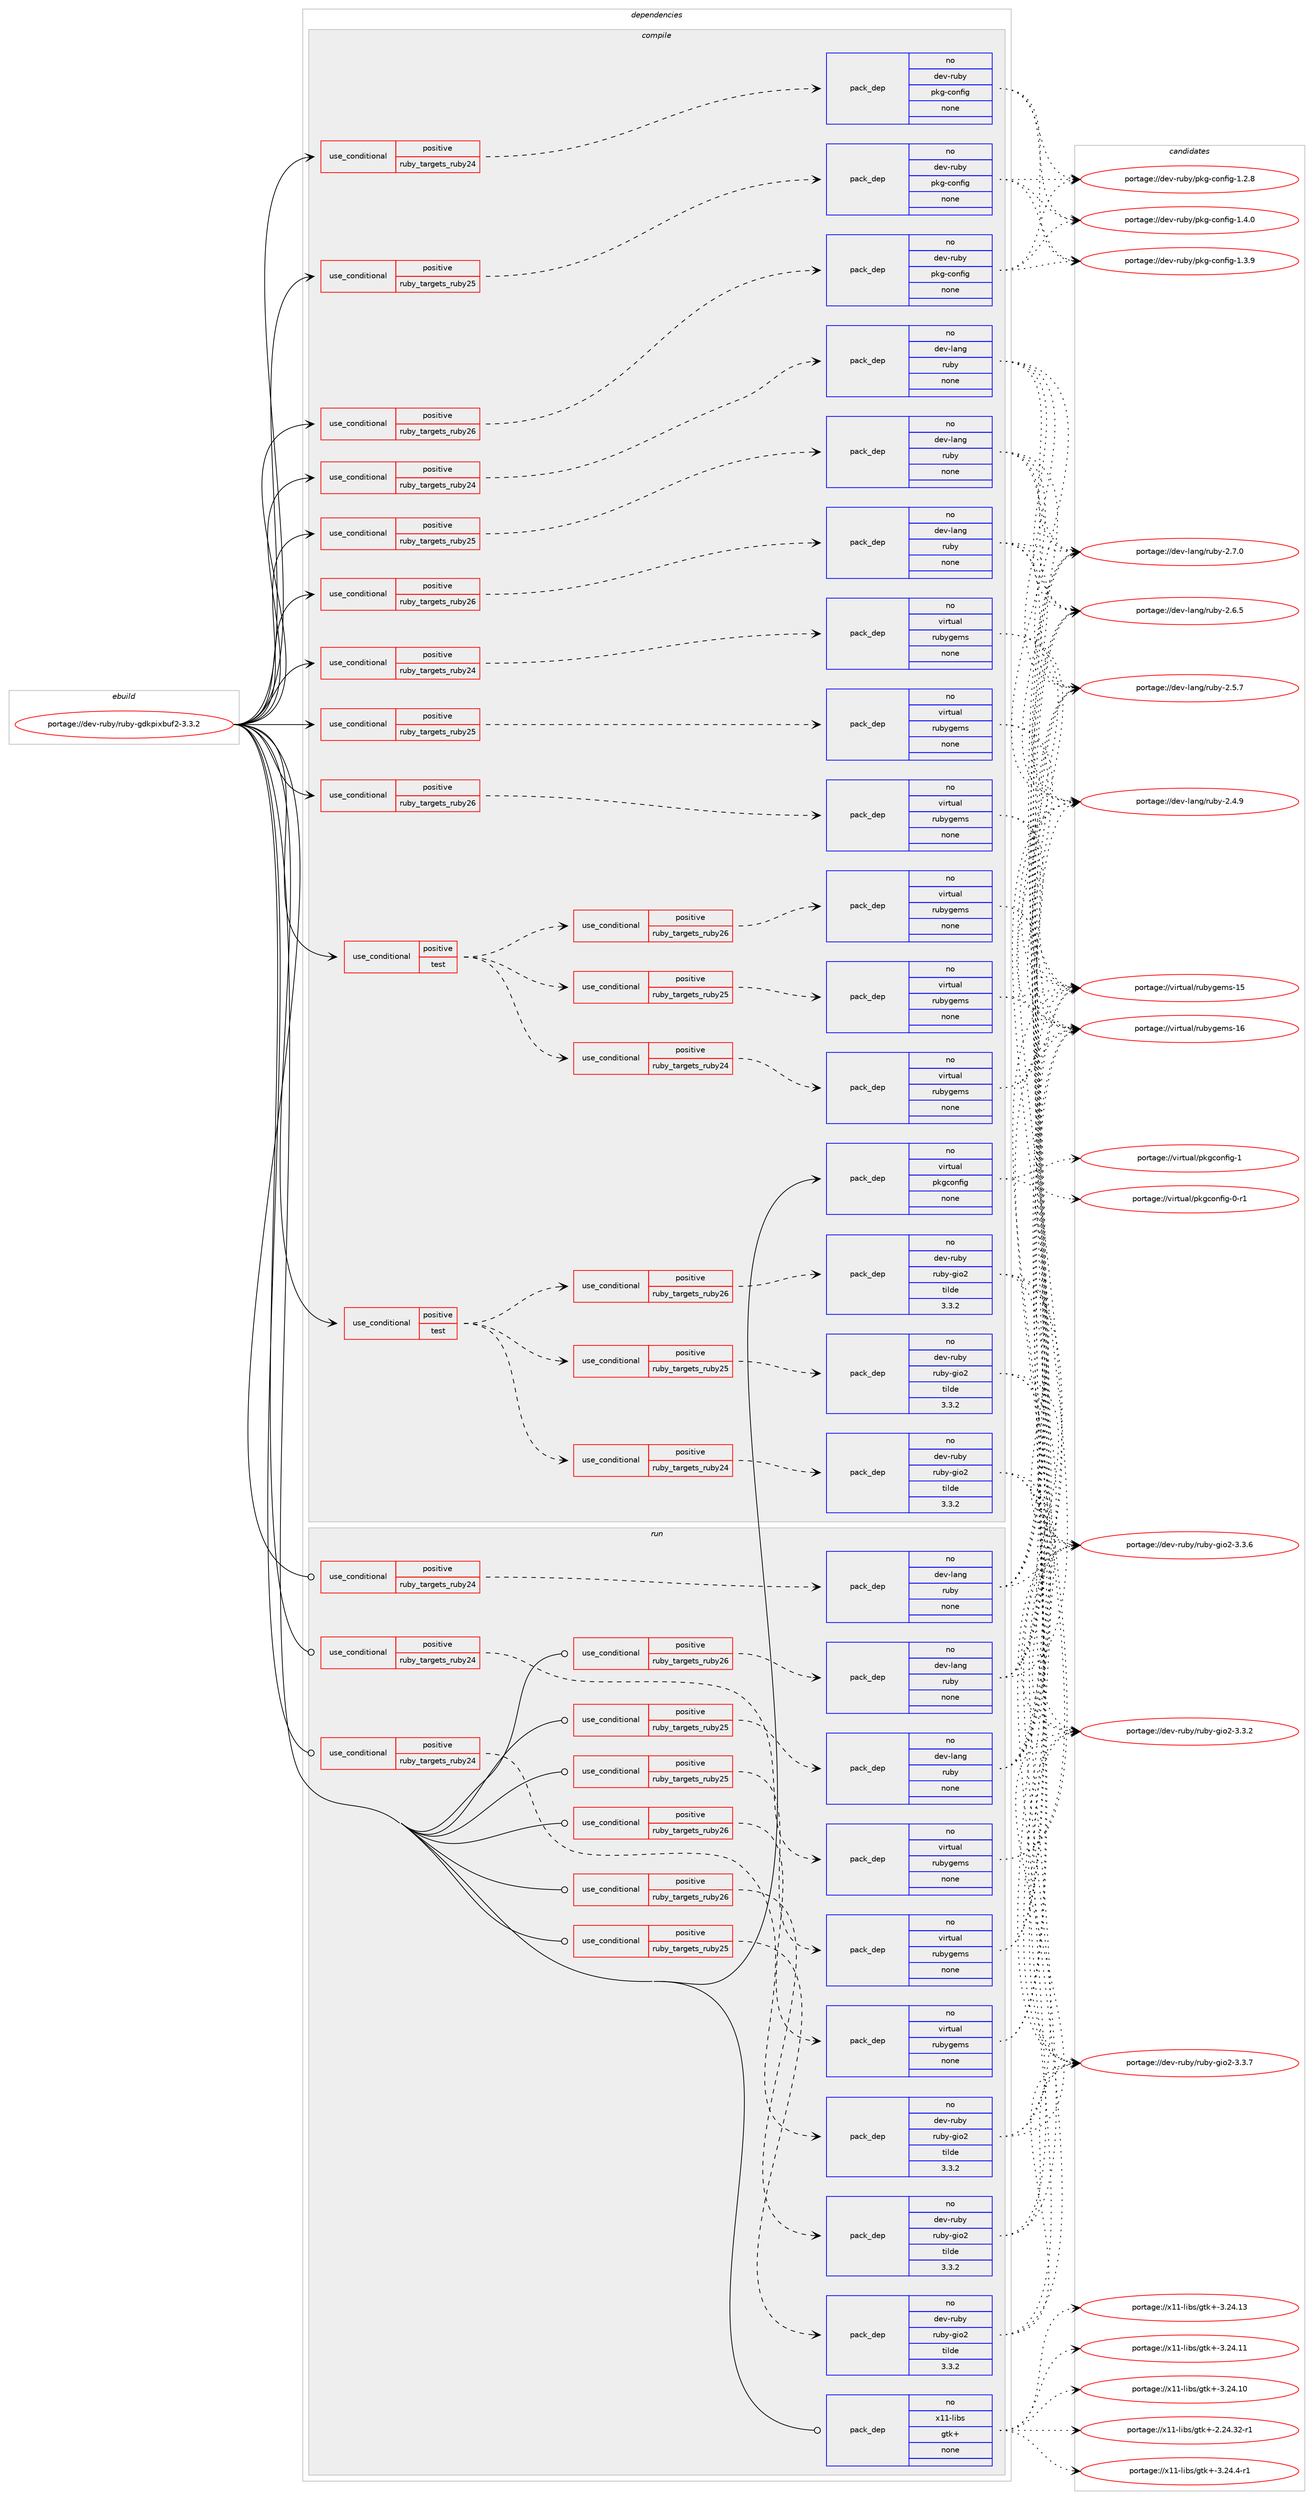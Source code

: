 digraph prolog {

# *************
# Graph options
# *************

newrank=true;
concentrate=true;
compound=true;
graph [rankdir=LR,fontname=Helvetica,fontsize=10,ranksep=1.5];#, ranksep=2.5, nodesep=0.2];
edge  [arrowhead=vee];
node  [fontname=Helvetica,fontsize=10];

# **********
# The ebuild
# **********

subgraph cluster_leftcol {
color=gray;
rank=same;
label=<<i>ebuild</i>>;
id [label="portage://dev-ruby/ruby-gdkpixbuf2-3.3.2", color=red, width=4, href="../dev-ruby/ruby-gdkpixbuf2-3.3.2.svg"];
}

# ****************
# The dependencies
# ****************

subgraph cluster_midcol {
color=gray;
label=<<i>dependencies</i>>;
subgraph cluster_compile {
fillcolor="#eeeeee";
style=filled;
label=<<i>compile</i>>;
subgraph cond72628 {
dependency326968 [label=<<TABLE BORDER="0" CELLBORDER="1" CELLSPACING="0" CELLPADDING="4"><TR><TD ROWSPAN="3" CELLPADDING="10">use_conditional</TD></TR><TR><TD>positive</TD></TR><TR><TD>ruby_targets_ruby24</TD></TR></TABLE>>, shape=none, color=red];
subgraph pack249593 {
dependency326969 [label=<<TABLE BORDER="0" CELLBORDER="1" CELLSPACING="0" CELLPADDING="4" WIDTH="220"><TR><TD ROWSPAN="6" CELLPADDING="30">pack_dep</TD></TR><TR><TD WIDTH="110">no</TD></TR><TR><TD>dev-lang</TD></TR><TR><TD>ruby</TD></TR><TR><TD>none</TD></TR><TR><TD></TD></TR></TABLE>>, shape=none, color=blue];
}
dependency326968:e -> dependency326969:w [weight=20,style="dashed",arrowhead="vee"];
}
id:e -> dependency326968:w [weight=20,style="solid",arrowhead="vee"];
subgraph cond72629 {
dependency326970 [label=<<TABLE BORDER="0" CELLBORDER="1" CELLSPACING="0" CELLPADDING="4"><TR><TD ROWSPAN="3" CELLPADDING="10">use_conditional</TD></TR><TR><TD>positive</TD></TR><TR><TD>ruby_targets_ruby24</TD></TR></TABLE>>, shape=none, color=red];
subgraph pack249594 {
dependency326971 [label=<<TABLE BORDER="0" CELLBORDER="1" CELLSPACING="0" CELLPADDING="4" WIDTH="220"><TR><TD ROWSPAN="6" CELLPADDING="30">pack_dep</TD></TR><TR><TD WIDTH="110">no</TD></TR><TR><TD>dev-ruby</TD></TR><TR><TD>pkg-config</TD></TR><TR><TD>none</TD></TR><TR><TD></TD></TR></TABLE>>, shape=none, color=blue];
}
dependency326970:e -> dependency326971:w [weight=20,style="dashed",arrowhead="vee"];
}
id:e -> dependency326970:w [weight=20,style="solid",arrowhead="vee"];
subgraph cond72630 {
dependency326972 [label=<<TABLE BORDER="0" CELLBORDER="1" CELLSPACING="0" CELLPADDING="4"><TR><TD ROWSPAN="3" CELLPADDING="10">use_conditional</TD></TR><TR><TD>positive</TD></TR><TR><TD>ruby_targets_ruby24</TD></TR></TABLE>>, shape=none, color=red];
subgraph pack249595 {
dependency326973 [label=<<TABLE BORDER="0" CELLBORDER="1" CELLSPACING="0" CELLPADDING="4" WIDTH="220"><TR><TD ROWSPAN="6" CELLPADDING="30">pack_dep</TD></TR><TR><TD WIDTH="110">no</TD></TR><TR><TD>virtual</TD></TR><TR><TD>rubygems</TD></TR><TR><TD>none</TD></TR><TR><TD></TD></TR></TABLE>>, shape=none, color=blue];
}
dependency326972:e -> dependency326973:w [weight=20,style="dashed",arrowhead="vee"];
}
id:e -> dependency326972:w [weight=20,style="solid",arrowhead="vee"];
subgraph cond72631 {
dependency326974 [label=<<TABLE BORDER="0" CELLBORDER="1" CELLSPACING="0" CELLPADDING="4"><TR><TD ROWSPAN="3" CELLPADDING="10">use_conditional</TD></TR><TR><TD>positive</TD></TR><TR><TD>ruby_targets_ruby25</TD></TR></TABLE>>, shape=none, color=red];
subgraph pack249596 {
dependency326975 [label=<<TABLE BORDER="0" CELLBORDER="1" CELLSPACING="0" CELLPADDING="4" WIDTH="220"><TR><TD ROWSPAN="6" CELLPADDING="30">pack_dep</TD></TR><TR><TD WIDTH="110">no</TD></TR><TR><TD>dev-lang</TD></TR><TR><TD>ruby</TD></TR><TR><TD>none</TD></TR><TR><TD></TD></TR></TABLE>>, shape=none, color=blue];
}
dependency326974:e -> dependency326975:w [weight=20,style="dashed",arrowhead="vee"];
}
id:e -> dependency326974:w [weight=20,style="solid",arrowhead="vee"];
subgraph cond72632 {
dependency326976 [label=<<TABLE BORDER="0" CELLBORDER="1" CELLSPACING="0" CELLPADDING="4"><TR><TD ROWSPAN="3" CELLPADDING="10">use_conditional</TD></TR><TR><TD>positive</TD></TR><TR><TD>ruby_targets_ruby25</TD></TR></TABLE>>, shape=none, color=red];
subgraph pack249597 {
dependency326977 [label=<<TABLE BORDER="0" CELLBORDER="1" CELLSPACING="0" CELLPADDING="4" WIDTH="220"><TR><TD ROWSPAN="6" CELLPADDING="30">pack_dep</TD></TR><TR><TD WIDTH="110">no</TD></TR><TR><TD>dev-ruby</TD></TR><TR><TD>pkg-config</TD></TR><TR><TD>none</TD></TR><TR><TD></TD></TR></TABLE>>, shape=none, color=blue];
}
dependency326976:e -> dependency326977:w [weight=20,style="dashed",arrowhead="vee"];
}
id:e -> dependency326976:w [weight=20,style="solid",arrowhead="vee"];
subgraph cond72633 {
dependency326978 [label=<<TABLE BORDER="0" CELLBORDER="1" CELLSPACING="0" CELLPADDING="4"><TR><TD ROWSPAN="3" CELLPADDING="10">use_conditional</TD></TR><TR><TD>positive</TD></TR><TR><TD>ruby_targets_ruby25</TD></TR></TABLE>>, shape=none, color=red];
subgraph pack249598 {
dependency326979 [label=<<TABLE BORDER="0" CELLBORDER="1" CELLSPACING="0" CELLPADDING="4" WIDTH="220"><TR><TD ROWSPAN="6" CELLPADDING="30">pack_dep</TD></TR><TR><TD WIDTH="110">no</TD></TR><TR><TD>virtual</TD></TR><TR><TD>rubygems</TD></TR><TR><TD>none</TD></TR><TR><TD></TD></TR></TABLE>>, shape=none, color=blue];
}
dependency326978:e -> dependency326979:w [weight=20,style="dashed",arrowhead="vee"];
}
id:e -> dependency326978:w [weight=20,style="solid",arrowhead="vee"];
subgraph cond72634 {
dependency326980 [label=<<TABLE BORDER="0" CELLBORDER="1" CELLSPACING="0" CELLPADDING="4"><TR><TD ROWSPAN="3" CELLPADDING="10">use_conditional</TD></TR><TR><TD>positive</TD></TR><TR><TD>ruby_targets_ruby26</TD></TR></TABLE>>, shape=none, color=red];
subgraph pack249599 {
dependency326981 [label=<<TABLE BORDER="0" CELLBORDER="1" CELLSPACING="0" CELLPADDING="4" WIDTH="220"><TR><TD ROWSPAN="6" CELLPADDING="30">pack_dep</TD></TR><TR><TD WIDTH="110">no</TD></TR><TR><TD>dev-lang</TD></TR><TR><TD>ruby</TD></TR><TR><TD>none</TD></TR><TR><TD></TD></TR></TABLE>>, shape=none, color=blue];
}
dependency326980:e -> dependency326981:w [weight=20,style="dashed",arrowhead="vee"];
}
id:e -> dependency326980:w [weight=20,style="solid",arrowhead="vee"];
subgraph cond72635 {
dependency326982 [label=<<TABLE BORDER="0" CELLBORDER="1" CELLSPACING="0" CELLPADDING="4"><TR><TD ROWSPAN="3" CELLPADDING="10">use_conditional</TD></TR><TR><TD>positive</TD></TR><TR><TD>ruby_targets_ruby26</TD></TR></TABLE>>, shape=none, color=red];
subgraph pack249600 {
dependency326983 [label=<<TABLE BORDER="0" CELLBORDER="1" CELLSPACING="0" CELLPADDING="4" WIDTH="220"><TR><TD ROWSPAN="6" CELLPADDING="30">pack_dep</TD></TR><TR><TD WIDTH="110">no</TD></TR><TR><TD>dev-ruby</TD></TR><TR><TD>pkg-config</TD></TR><TR><TD>none</TD></TR><TR><TD></TD></TR></TABLE>>, shape=none, color=blue];
}
dependency326982:e -> dependency326983:w [weight=20,style="dashed",arrowhead="vee"];
}
id:e -> dependency326982:w [weight=20,style="solid",arrowhead="vee"];
subgraph cond72636 {
dependency326984 [label=<<TABLE BORDER="0" CELLBORDER="1" CELLSPACING="0" CELLPADDING="4"><TR><TD ROWSPAN="3" CELLPADDING="10">use_conditional</TD></TR><TR><TD>positive</TD></TR><TR><TD>ruby_targets_ruby26</TD></TR></TABLE>>, shape=none, color=red];
subgraph pack249601 {
dependency326985 [label=<<TABLE BORDER="0" CELLBORDER="1" CELLSPACING="0" CELLPADDING="4" WIDTH="220"><TR><TD ROWSPAN="6" CELLPADDING="30">pack_dep</TD></TR><TR><TD WIDTH="110">no</TD></TR><TR><TD>virtual</TD></TR><TR><TD>rubygems</TD></TR><TR><TD>none</TD></TR><TR><TD></TD></TR></TABLE>>, shape=none, color=blue];
}
dependency326984:e -> dependency326985:w [weight=20,style="dashed",arrowhead="vee"];
}
id:e -> dependency326984:w [weight=20,style="solid",arrowhead="vee"];
subgraph cond72637 {
dependency326986 [label=<<TABLE BORDER="0" CELLBORDER="1" CELLSPACING="0" CELLPADDING="4"><TR><TD ROWSPAN="3" CELLPADDING="10">use_conditional</TD></TR><TR><TD>positive</TD></TR><TR><TD>test</TD></TR></TABLE>>, shape=none, color=red];
subgraph cond72638 {
dependency326987 [label=<<TABLE BORDER="0" CELLBORDER="1" CELLSPACING="0" CELLPADDING="4"><TR><TD ROWSPAN="3" CELLPADDING="10">use_conditional</TD></TR><TR><TD>positive</TD></TR><TR><TD>ruby_targets_ruby24</TD></TR></TABLE>>, shape=none, color=red];
subgraph pack249602 {
dependency326988 [label=<<TABLE BORDER="0" CELLBORDER="1" CELLSPACING="0" CELLPADDING="4" WIDTH="220"><TR><TD ROWSPAN="6" CELLPADDING="30">pack_dep</TD></TR><TR><TD WIDTH="110">no</TD></TR><TR><TD>dev-ruby</TD></TR><TR><TD>ruby-gio2</TD></TR><TR><TD>tilde</TD></TR><TR><TD>3.3.2</TD></TR></TABLE>>, shape=none, color=blue];
}
dependency326987:e -> dependency326988:w [weight=20,style="dashed",arrowhead="vee"];
}
dependency326986:e -> dependency326987:w [weight=20,style="dashed",arrowhead="vee"];
subgraph cond72639 {
dependency326989 [label=<<TABLE BORDER="0" CELLBORDER="1" CELLSPACING="0" CELLPADDING="4"><TR><TD ROWSPAN="3" CELLPADDING="10">use_conditional</TD></TR><TR><TD>positive</TD></TR><TR><TD>ruby_targets_ruby25</TD></TR></TABLE>>, shape=none, color=red];
subgraph pack249603 {
dependency326990 [label=<<TABLE BORDER="0" CELLBORDER="1" CELLSPACING="0" CELLPADDING="4" WIDTH="220"><TR><TD ROWSPAN="6" CELLPADDING="30">pack_dep</TD></TR><TR><TD WIDTH="110">no</TD></TR><TR><TD>dev-ruby</TD></TR><TR><TD>ruby-gio2</TD></TR><TR><TD>tilde</TD></TR><TR><TD>3.3.2</TD></TR></TABLE>>, shape=none, color=blue];
}
dependency326989:e -> dependency326990:w [weight=20,style="dashed",arrowhead="vee"];
}
dependency326986:e -> dependency326989:w [weight=20,style="dashed",arrowhead="vee"];
subgraph cond72640 {
dependency326991 [label=<<TABLE BORDER="0" CELLBORDER="1" CELLSPACING="0" CELLPADDING="4"><TR><TD ROWSPAN="3" CELLPADDING="10">use_conditional</TD></TR><TR><TD>positive</TD></TR><TR><TD>ruby_targets_ruby26</TD></TR></TABLE>>, shape=none, color=red];
subgraph pack249604 {
dependency326992 [label=<<TABLE BORDER="0" CELLBORDER="1" CELLSPACING="0" CELLPADDING="4" WIDTH="220"><TR><TD ROWSPAN="6" CELLPADDING="30">pack_dep</TD></TR><TR><TD WIDTH="110">no</TD></TR><TR><TD>dev-ruby</TD></TR><TR><TD>ruby-gio2</TD></TR><TR><TD>tilde</TD></TR><TR><TD>3.3.2</TD></TR></TABLE>>, shape=none, color=blue];
}
dependency326991:e -> dependency326992:w [weight=20,style="dashed",arrowhead="vee"];
}
dependency326986:e -> dependency326991:w [weight=20,style="dashed",arrowhead="vee"];
}
id:e -> dependency326986:w [weight=20,style="solid",arrowhead="vee"];
subgraph cond72641 {
dependency326993 [label=<<TABLE BORDER="0" CELLBORDER="1" CELLSPACING="0" CELLPADDING="4"><TR><TD ROWSPAN="3" CELLPADDING="10">use_conditional</TD></TR><TR><TD>positive</TD></TR><TR><TD>test</TD></TR></TABLE>>, shape=none, color=red];
subgraph cond72642 {
dependency326994 [label=<<TABLE BORDER="0" CELLBORDER="1" CELLSPACING="0" CELLPADDING="4"><TR><TD ROWSPAN="3" CELLPADDING="10">use_conditional</TD></TR><TR><TD>positive</TD></TR><TR><TD>ruby_targets_ruby24</TD></TR></TABLE>>, shape=none, color=red];
subgraph pack249605 {
dependency326995 [label=<<TABLE BORDER="0" CELLBORDER="1" CELLSPACING="0" CELLPADDING="4" WIDTH="220"><TR><TD ROWSPAN="6" CELLPADDING="30">pack_dep</TD></TR><TR><TD WIDTH="110">no</TD></TR><TR><TD>virtual</TD></TR><TR><TD>rubygems</TD></TR><TR><TD>none</TD></TR><TR><TD></TD></TR></TABLE>>, shape=none, color=blue];
}
dependency326994:e -> dependency326995:w [weight=20,style="dashed",arrowhead="vee"];
}
dependency326993:e -> dependency326994:w [weight=20,style="dashed",arrowhead="vee"];
subgraph cond72643 {
dependency326996 [label=<<TABLE BORDER="0" CELLBORDER="1" CELLSPACING="0" CELLPADDING="4"><TR><TD ROWSPAN="3" CELLPADDING="10">use_conditional</TD></TR><TR><TD>positive</TD></TR><TR><TD>ruby_targets_ruby25</TD></TR></TABLE>>, shape=none, color=red];
subgraph pack249606 {
dependency326997 [label=<<TABLE BORDER="0" CELLBORDER="1" CELLSPACING="0" CELLPADDING="4" WIDTH="220"><TR><TD ROWSPAN="6" CELLPADDING="30">pack_dep</TD></TR><TR><TD WIDTH="110">no</TD></TR><TR><TD>virtual</TD></TR><TR><TD>rubygems</TD></TR><TR><TD>none</TD></TR><TR><TD></TD></TR></TABLE>>, shape=none, color=blue];
}
dependency326996:e -> dependency326997:w [weight=20,style="dashed",arrowhead="vee"];
}
dependency326993:e -> dependency326996:w [weight=20,style="dashed",arrowhead="vee"];
subgraph cond72644 {
dependency326998 [label=<<TABLE BORDER="0" CELLBORDER="1" CELLSPACING="0" CELLPADDING="4"><TR><TD ROWSPAN="3" CELLPADDING="10">use_conditional</TD></TR><TR><TD>positive</TD></TR><TR><TD>ruby_targets_ruby26</TD></TR></TABLE>>, shape=none, color=red];
subgraph pack249607 {
dependency326999 [label=<<TABLE BORDER="0" CELLBORDER="1" CELLSPACING="0" CELLPADDING="4" WIDTH="220"><TR><TD ROWSPAN="6" CELLPADDING="30">pack_dep</TD></TR><TR><TD WIDTH="110">no</TD></TR><TR><TD>virtual</TD></TR><TR><TD>rubygems</TD></TR><TR><TD>none</TD></TR><TR><TD></TD></TR></TABLE>>, shape=none, color=blue];
}
dependency326998:e -> dependency326999:w [weight=20,style="dashed",arrowhead="vee"];
}
dependency326993:e -> dependency326998:w [weight=20,style="dashed",arrowhead="vee"];
}
id:e -> dependency326993:w [weight=20,style="solid",arrowhead="vee"];
subgraph pack249608 {
dependency327000 [label=<<TABLE BORDER="0" CELLBORDER="1" CELLSPACING="0" CELLPADDING="4" WIDTH="220"><TR><TD ROWSPAN="6" CELLPADDING="30">pack_dep</TD></TR><TR><TD WIDTH="110">no</TD></TR><TR><TD>virtual</TD></TR><TR><TD>pkgconfig</TD></TR><TR><TD>none</TD></TR><TR><TD></TD></TR></TABLE>>, shape=none, color=blue];
}
id:e -> dependency327000:w [weight=20,style="solid",arrowhead="vee"];
}
subgraph cluster_compileandrun {
fillcolor="#eeeeee";
style=filled;
label=<<i>compile and run</i>>;
}
subgraph cluster_run {
fillcolor="#eeeeee";
style=filled;
label=<<i>run</i>>;
subgraph cond72645 {
dependency327001 [label=<<TABLE BORDER="0" CELLBORDER="1" CELLSPACING="0" CELLPADDING="4"><TR><TD ROWSPAN="3" CELLPADDING="10">use_conditional</TD></TR><TR><TD>positive</TD></TR><TR><TD>ruby_targets_ruby24</TD></TR></TABLE>>, shape=none, color=red];
subgraph pack249609 {
dependency327002 [label=<<TABLE BORDER="0" CELLBORDER="1" CELLSPACING="0" CELLPADDING="4" WIDTH="220"><TR><TD ROWSPAN="6" CELLPADDING="30">pack_dep</TD></TR><TR><TD WIDTH="110">no</TD></TR><TR><TD>dev-lang</TD></TR><TR><TD>ruby</TD></TR><TR><TD>none</TD></TR><TR><TD></TD></TR></TABLE>>, shape=none, color=blue];
}
dependency327001:e -> dependency327002:w [weight=20,style="dashed",arrowhead="vee"];
}
id:e -> dependency327001:w [weight=20,style="solid",arrowhead="odot"];
subgraph cond72646 {
dependency327003 [label=<<TABLE BORDER="0" CELLBORDER="1" CELLSPACING="0" CELLPADDING="4"><TR><TD ROWSPAN="3" CELLPADDING="10">use_conditional</TD></TR><TR><TD>positive</TD></TR><TR><TD>ruby_targets_ruby24</TD></TR></TABLE>>, shape=none, color=red];
subgraph pack249610 {
dependency327004 [label=<<TABLE BORDER="0" CELLBORDER="1" CELLSPACING="0" CELLPADDING="4" WIDTH="220"><TR><TD ROWSPAN="6" CELLPADDING="30">pack_dep</TD></TR><TR><TD WIDTH="110">no</TD></TR><TR><TD>dev-ruby</TD></TR><TR><TD>ruby-gio2</TD></TR><TR><TD>tilde</TD></TR><TR><TD>3.3.2</TD></TR></TABLE>>, shape=none, color=blue];
}
dependency327003:e -> dependency327004:w [weight=20,style="dashed",arrowhead="vee"];
}
id:e -> dependency327003:w [weight=20,style="solid",arrowhead="odot"];
subgraph cond72647 {
dependency327005 [label=<<TABLE BORDER="0" CELLBORDER="1" CELLSPACING="0" CELLPADDING="4"><TR><TD ROWSPAN="3" CELLPADDING="10">use_conditional</TD></TR><TR><TD>positive</TD></TR><TR><TD>ruby_targets_ruby24</TD></TR></TABLE>>, shape=none, color=red];
subgraph pack249611 {
dependency327006 [label=<<TABLE BORDER="0" CELLBORDER="1" CELLSPACING="0" CELLPADDING="4" WIDTH="220"><TR><TD ROWSPAN="6" CELLPADDING="30">pack_dep</TD></TR><TR><TD WIDTH="110">no</TD></TR><TR><TD>virtual</TD></TR><TR><TD>rubygems</TD></TR><TR><TD>none</TD></TR><TR><TD></TD></TR></TABLE>>, shape=none, color=blue];
}
dependency327005:e -> dependency327006:w [weight=20,style="dashed",arrowhead="vee"];
}
id:e -> dependency327005:w [weight=20,style="solid",arrowhead="odot"];
subgraph cond72648 {
dependency327007 [label=<<TABLE BORDER="0" CELLBORDER="1" CELLSPACING="0" CELLPADDING="4"><TR><TD ROWSPAN="3" CELLPADDING="10">use_conditional</TD></TR><TR><TD>positive</TD></TR><TR><TD>ruby_targets_ruby25</TD></TR></TABLE>>, shape=none, color=red];
subgraph pack249612 {
dependency327008 [label=<<TABLE BORDER="0" CELLBORDER="1" CELLSPACING="0" CELLPADDING="4" WIDTH="220"><TR><TD ROWSPAN="6" CELLPADDING="30">pack_dep</TD></TR><TR><TD WIDTH="110">no</TD></TR><TR><TD>dev-lang</TD></TR><TR><TD>ruby</TD></TR><TR><TD>none</TD></TR><TR><TD></TD></TR></TABLE>>, shape=none, color=blue];
}
dependency327007:e -> dependency327008:w [weight=20,style="dashed",arrowhead="vee"];
}
id:e -> dependency327007:w [weight=20,style="solid",arrowhead="odot"];
subgraph cond72649 {
dependency327009 [label=<<TABLE BORDER="0" CELLBORDER="1" CELLSPACING="0" CELLPADDING="4"><TR><TD ROWSPAN="3" CELLPADDING="10">use_conditional</TD></TR><TR><TD>positive</TD></TR><TR><TD>ruby_targets_ruby25</TD></TR></TABLE>>, shape=none, color=red];
subgraph pack249613 {
dependency327010 [label=<<TABLE BORDER="0" CELLBORDER="1" CELLSPACING="0" CELLPADDING="4" WIDTH="220"><TR><TD ROWSPAN="6" CELLPADDING="30">pack_dep</TD></TR><TR><TD WIDTH="110">no</TD></TR><TR><TD>dev-ruby</TD></TR><TR><TD>ruby-gio2</TD></TR><TR><TD>tilde</TD></TR><TR><TD>3.3.2</TD></TR></TABLE>>, shape=none, color=blue];
}
dependency327009:e -> dependency327010:w [weight=20,style="dashed",arrowhead="vee"];
}
id:e -> dependency327009:w [weight=20,style="solid",arrowhead="odot"];
subgraph cond72650 {
dependency327011 [label=<<TABLE BORDER="0" CELLBORDER="1" CELLSPACING="0" CELLPADDING="4"><TR><TD ROWSPAN="3" CELLPADDING="10">use_conditional</TD></TR><TR><TD>positive</TD></TR><TR><TD>ruby_targets_ruby25</TD></TR></TABLE>>, shape=none, color=red];
subgraph pack249614 {
dependency327012 [label=<<TABLE BORDER="0" CELLBORDER="1" CELLSPACING="0" CELLPADDING="4" WIDTH="220"><TR><TD ROWSPAN="6" CELLPADDING="30">pack_dep</TD></TR><TR><TD WIDTH="110">no</TD></TR><TR><TD>virtual</TD></TR><TR><TD>rubygems</TD></TR><TR><TD>none</TD></TR><TR><TD></TD></TR></TABLE>>, shape=none, color=blue];
}
dependency327011:e -> dependency327012:w [weight=20,style="dashed",arrowhead="vee"];
}
id:e -> dependency327011:w [weight=20,style="solid",arrowhead="odot"];
subgraph cond72651 {
dependency327013 [label=<<TABLE BORDER="0" CELLBORDER="1" CELLSPACING="0" CELLPADDING="4"><TR><TD ROWSPAN="3" CELLPADDING="10">use_conditional</TD></TR><TR><TD>positive</TD></TR><TR><TD>ruby_targets_ruby26</TD></TR></TABLE>>, shape=none, color=red];
subgraph pack249615 {
dependency327014 [label=<<TABLE BORDER="0" CELLBORDER="1" CELLSPACING="0" CELLPADDING="4" WIDTH="220"><TR><TD ROWSPAN="6" CELLPADDING="30">pack_dep</TD></TR><TR><TD WIDTH="110">no</TD></TR><TR><TD>dev-lang</TD></TR><TR><TD>ruby</TD></TR><TR><TD>none</TD></TR><TR><TD></TD></TR></TABLE>>, shape=none, color=blue];
}
dependency327013:e -> dependency327014:w [weight=20,style="dashed",arrowhead="vee"];
}
id:e -> dependency327013:w [weight=20,style="solid",arrowhead="odot"];
subgraph cond72652 {
dependency327015 [label=<<TABLE BORDER="0" CELLBORDER="1" CELLSPACING="0" CELLPADDING="4"><TR><TD ROWSPAN="3" CELLPADDING="10">use_conditional</TD></TR><TR><TD>positive</TD></TR><TR><TD>ruby_targets_ruby26</TD></TR></TABLE>>, shape=none, color=red];
subgraph pack249616 {
dependency327016 [label=<<TABLE BORDER="0" CELLBORDER="1" CELLSPACING="0" CELLPADDING="4" WIDTH="220"><TR><TD ROWSPAN="6" CELLPADDING="30">pack_dep</TD></TR><TR><TD WIDTH="110">no</TD></TR><TR><TD>dev-ruby</TD></TR><TR><TD>ruby-gio2</TD></TR><TR><TD>tilde</TD></TR><TR><TD>3.3.2</TD></TR></TABLE>>, shape=none, color=blue];
}
dependency327015:e -> dependency327016:w [weight=20,style="dashed",arrowhead="vee"];
}
id:e -> dependency327015:w [weight=20,style="solid",arrowhead="odot"];
subgraph cond72653 {
dependency327017 [label=<<TABLE BORDER="0" CELLBORDER="1" CELLSPACING="0" CELLPADDING="4"><TR><TD ROWSPAN="3" CELLPADDING="10">use_conditional</TD></TR><TR><TD>positive</TD></TR><TR><TD>ruby_targets_ruby26</TD></TR></TABLE>>, shape=none, color=red];
subgraph pack249617 {
dependency327018 [label=<<TABLE BORDER="0" CELLBORDER="1" CELLSPACING="0" CELLPADDING="4" WIDTH="220"><TR><TD ROWSPAN="6" CELLPADDING="30">pack_dep</TD></TR><TR><TD WIDTH="110">no</TD></TR><TR><TD>virtual</TD></TR><TR><TD>rubygems</TD></TR><TR><TD>none</TD></TR><TR><TD></TD></TR></TABLE>>, shape=none, color=blue];
}
dependency327017:e -> dependency327018:w [weight=20,style="dashed",arrowhead="vee"];
}
id:e -> dependency327017:w [weight=20,style="solid",arrowhead="odot"];
subgraph pack249618 {
dependency327019 [label=<<TABLE BORDER="0" CELLBORDER="1" CELLSPACING="0" CELLPADDING="4" WIDTH="220"><TR><TD ROWSPAN="6" CELLPADDING="30">pack_dep</TD></TR><TR><TD WIDTH="110">no</TD></TR><TR><TD>x11-libs</TD></TR><TR><TD>gtk+</TD></TR><TR><TD>none</TD></TR><TR><TD></TD></TR></TABLE>>, shape=none, color=blue];
}
id:e -> dependency327019:w [weight=20,style="solid",arrowhead="odot"];
}
}

# **************
# The candidates
# **************

subgraph cluster_choices {
rank=same;
color=gray;
label=<<i>candidates</i>>;

subgraph choice249593 {
color=black;
nodesep=1;
choice10010111845108971101034711411798121455046554648 [label="portage://dev-lang/ruby-2.7.0", color=red, width=4,href="../dev-lang/ruby-2.7.0.svg"];
choice10010111845108971101034711411798121455046544653 [label="portage://dev-lang/ruby-2.6.5", color=red, width=4,href="../dev-lang/ruby-2.6.5.svg"];
choice10010111845108971101034711411798121455046534655 [label="portage://dev-lang/ruby-2.5.7", color=red, width=4,href="../dev-lang/ruby-2.5.7.svg"];
choice10010111845108971101034711411798121455046524657 [label="portage://dev-lang/ruby-2.4.9", color=red, width=4,href="../dev-lang/ruby-2.4.9.svg"];
dependency326969:e -> choice10010111845108971101034711411798121455046554648:w [style=dotted,weight="100"];
dependency326969:e -> choice10010111845108971101034711411798121455046544653:w [style=dotted,weight="100"];
dependency326969:e -> choice10010111845108971101034711411798121455046534655:w [style=dotted,weight="100"];
dependency326969:e -> choice10010111845108971101034711411798121455046524657:w [style=dotted,weight="100"];
}
subgraph choice249594 {
color=black;
nodesep=1;
choice1001011184511411798121471121071034599111110102105103454946524648 [label="portage://dev-ruby/pkg-config-1.4.0", color=red, width=4,href="../dev-ruby/pkg-config-1.4.0.svg"];
choice1001011184511411798121471121071034599111110102105103454946514657 [label="portage://dev-ruby/pkg-config-1.3.9", color=red, width=4,href="../dev-ruby/pkg-config-1.3.9.svg"];
choice1001011184511411798121471121071034599111110102105103454946504656 [label="portage://dev-ruby/pkg-config-1.2.8", color=red, width=4,href="../dev-ruby/pkg-config-1.2.8.svg"];
dependency326971:e -> choice1001011184511411798121471121071034599111110102105103454946524648:w [style=dotted,weight="100"];
dependency326971:e -> choice1001011184511411798121471121071034599111110102105103454946514657:w [style=dotted,weight="100"];
dependency326971:e -> choice1001011184511411798121471121071034599111110102105103454946504656:w [style=dotted,weight="100"];
}
subgraph choice249595 {
color=black;
nodesep=1;
choice118105114116117971084711411798121103101109115454954 [label="portage://virtual/rubygems-16", color=red, width=4,href="../virtual/rubygems-16.svg"];
choice118105114116117971084711411798121103101109115454953 [label="portage://virtual/rubygems-15", color=red, width=4,href="../virtual/rubygems-15.svg"];
dependency326973:e -> choice118105114116117971084711411798121103101109115454954:w [style=dotted,weight="100"];
dependency326973:e -> choice118105114116117971084711411798121103101109115454953:w [style=dotted,weight="100"];
}
subgraph choice249596 {
color=black;
nodesep=1;
choice10010111845108971101034711411798121455046554648 [label="portage://dev-lang/ruby-2.7.0", color=red, width=4,href="../dev-lang/ruby-2.7.0.svg"];
choice10010111845108971101034711411798121455046544653 [label="portage://dev-lang/ruby-2.6.5", color=red, width=4,href="../dev-lang/ruby-2.6.5.svg"];
choice10010111845108971101034711411798121455046534655 [label="portage://dev-lang/ruby-2.5.7", color=red, width=4,href="../dev-lang/ruby-2.5.7.svg"];
choice10010111845108971101034711411798121455046524657 [label="portage://dev-lang/ruby-2.4.9", color=red, width=4,href="../dev-lang/ruby-2.4.9.svg"];
dependency326975:e -> choice10010111845108971101034711411798121455046554648:w [style=dotted,weight="100"];
dependency326975:e -> choice10010111845108971101034711411798121455046544653:w [style=dotted,weight="100"];
dependency326975:e -> choice10010111845108971101034711411798121455046534655:w [style=dotted,weight="100"];
dependency326975:e -> choice10010111845108971101034711411798121455046524657:w [style=dotted,weight="100"];
}
subgraph choice249597 {
color=black;
nodesep=1;
choice1001011184511411798121471121071034599111110102105103454946524648 [label="portage://dev-ruby/pkg-config-1.4.0", color=red, width=4,href="../dev-ruby/pkg-config-1.4.0.svg"];
choice1001011184511411798121471121071034599111110102105103454946514657 [label="portage://dev-ruby/pkg-config-1.3.9", color=red, width=4,href="../dev-ruby/pkg-config-1.3.9.svg"];
choice1001011184511411798121471121071034599111110102105103454946504656 [label="portage://dev-ruby/pkg-config-1.2.8", color=red, width=4,href="../dev-ruby/pkg-config-1.2.8.svg"];
dependency326977:e -> choice1001011184511411798121471121071034599111110102105103454946524648:w [style=dotted,weight="100"];
dependency326977:e -> choice1001011184511411798121471121071034599111110102105103454946514657:w [style=dotted,weight="100"];
dependency326977:e -> choice1001011184511411798121471121071034599111110102105103454946504656:w [style=dotted,weight="100"];
}
subgraph choice249598 {
color=black;
nodesep=1;
choice118105114116117971084711411798121103101109115454954 [label="portage://virtual/rubygems-16", color=red, width=4,href="../virtual/rubygems-16.svg"];
choice118105114116117971084711411798121103101109115454953 [label="portage://virtual/rubygems-15", color=red, width=4,href="../virtual/rubygems-15.svg"];
dependency326979:e -> choice118105114116117971084711411798121103101109115454954:w [style=dotted,weight="100"];
dependency326979:e -> choice118105114116117971084711411798121103101109115454953:w [style=dotted,weight="100"];
}
subgraph choice249599 {
color=black;
nodesep=1;
choice10010111845108971101034711411798121455046554648 [label="portage://dev-lang/ruby-2.7.0", color=red, width=4,href="../dev-lang/ruby-2.7.0.svg"];
choice10010111845108971101034711411798121455046544653 [label="portage://dev-lang/ruby-2.6.5", color=red, width=4,href="../dev-lang/ruby-2.6.5.svg"];
choice10010111845108971101034711411798121455046534655 [label="portage://dev-lang/ruby-2.5.7", color=red, width=4,href="../dev-lang/ruby-2.5.7.svg"];
choice10010111845108971101034711411798121455046524657 [label="portage://dev-lang/ruby-2.4.9", color=red, width=4,href="../dev-lang/ruby-2.4.9.svg"];
dependency326981:e -> choice10010111845108971101034711411798121455046554648:w [style=dotted,weight="100"];
dependency326981:e -> choice10010111845108971101034711411798121455046544653:w [style=dotted,weight="100"];
dependency326981:e -> choice10010111845108971101034711411798121455046534655:w [style=dotted,weight="100"];
dependency326981:e -> choice10010111845108971101034711411798121455046524657:w [style=dotted,weight="100"];
}
subgraph choice249600 {
color=black;
nodesep=1;
choice1001011184511411798121471121071034599111110102105103454946524648 [label="portage://dev-ruby/pkg-config-1.4.0", color=red, width=4,href="../dev-ruby/pkg-config-1.4.0.svg"];
choice1001011184511411798121471121071034599111110102105103454946514657 [label="portage://dev-ruby/pkg-config-1.3.9", color=red, width=4,href="../dev-ruby/pkg-config-1.3.9.svg"];
choice1001011184511411798121471121071034599111110102105103454946504656 [label="portage://dev-ruby/pkg-config-1.2.8", color=red, width=4,href="../dev-ruby/pkg-config-1.2.8.svg"];
dependency326983:e -> choice1001011184511411798121471121071034599111110102105103454946524648:w [style=dotted,weight="100"];
dependency326983:e -> choice1001011184511411798121471121071034599111110102105103454946514657:w [style=dotted,weight="100"];
dependency326983:e -> choice1001011184511411798121471121071034599111110102105103454946504656:w [style=dotted,weight="100"];
}
subgraph choice249601 {
color=black;
nodesep=1;
choice118105114116117971084711411798121103101109115454954 [label="portage://virtual/rubygems-16", color=red, width=4,href="../virtual/rubygems-16.svg"];
choice118105114116117971084711411798121103101109115454953 [label="portage://virtual/rubygems-15", color=red, width=4,href="../virtual/rubygems-15.svg"];
dependency326985:e -> choice118105114116117971084711411798121103101109115454954:w [style=dotted,weight="100"];
dependency326985:e -> choice118105114116117971084711411798121103101109115454953:w [style=dotted,weight="100"];
}
subgraph choice249602 {
color=black;
nodesep=1;
choice100101118451141179812147114117981214510310511150455146514655 [label="portage://dev-ruby/ruby-gio2-3.3.7", color=red, width=4,href="../dev-ruby/ruby-gio2-3.3.7.svg"];
choice100101118451141179812147114117981214510310511150455146514654 [label="portage://dev-ruby/ruby-gio2-3.3.6", color=red, width=4,href="../dev-ruby/ruby-gio2-3.3.6.svg"];
choice100101118451141179812147114117981214510310511150455146514650 [label="portage://dev-ruby/ruby-gio2-3.3.2", color=red, width=4,href="../dev-ruby/ruby-gio2-3.3.2.svg"];
dependency326988:e -> choice100101118451141179812147114117981214510310511150455146514655:w [style=dotted,weight="100"];
dependency326988:e -> choice100101118451141179812147114117981214510310511150455146514654:w [style=dotted,weight="100"];
dependency326988:e -> choice100101118451141179812147114117981214510310511150455146514650:w [style=dotted,weight="100"];
}
subgraph choice249603 {
color=black;
nodesep=1;
choice100101118451141179812147114117981214510310511150455146514655 [label="portage://dev-ruby/ruby-gio2-3.3.7", color=red, width=4,href="../dev-ruby/ruby-gio2-3.3.7.svg"];
choice100101118451141179812147114117981214510310511150455146514654 [label="portage://dev-ruby/ruby-gio2-3.3.6", color=red, width=4,href="../dev-ruby/ruby-gio2-3.3.6.svg"];
choice100101118451141179812147114117981214510310511150455146514650 [label="portage://dev-ruby/ruby-gio2-3.3.2", color=red, width=4,href="../dev-ruby/ruby-gio2-3.3.2.svg"];
dependency326990:e -> choice100101118451141179812147114117981214510310511150455146514655:w [style=dotted,weight="100"];
dependency326990:e -> choice100101118451141179812147114117981214510310511150455146514654:w [style=dotted,weight="100"];
dependency326990:e -> choice100101118451141179812147114117981214510310511150455146514650:w [style=dotted,weight="100"];
}
subgraph choice249604 {
color=black;
nodesep=1;
choice100101118451141179812147114117981214510310511150455146514655 [label="portage://dev-ruby/ruby-gio2-3.3.7", color=red, width=4,href="../dev-ruby/ruby-gio2-3.3.7.svg"];
choice100101118451141179812147114117981214510310511150455146514654 [label="portage://dev-ruby/ruby-gio2-3.3.6", color=red, width=4,href="../dev-ruby/ruby-gio2-3.3.6.svg"];
choice100101118451141179812147114117981214510310511150455146514650 [label="portage://dev-ruby/ruby-gio2-3.3.2", color=red, width=4,href="../dev-ruby/ruby-gio2-3.3.2.svg"];
dependency326992:e -> choice100101118451141179812147114117981214510310511150455146514655:w [style=dotted,weight="100"];
dependency326992:e -> choice100101118451141179812147114117981214510310511150455146514654:w [style=dotted,weight="100"];
dependency326992:e -> choice100101118451141179812147114117981214510310511150455146514650:w [style=dotted,weight="100"];
}
subgraph choice249605 {
color=black;
nodesep=1;
choice118105114116117971084711411798121103101109115454954 [label="portage://virtual/rubygems-16", color=red, width=4,href="../virtual/rubygems-16.svg"];
choice118105114116117971084711411798121103101109115454953 [label="portage://virtual/rubygems-15", color=red, width=4,href="../virtual/rubygems-15.svg"];
dependency326995:e -> choice118105114116117971084711411798121103101109115454954:w [style=dotted,weight="100"];
dependency326995:e -> choice118105114116117971084711411798121103101109115454953:w [style=dotted,weight="100"];
}
subgraph choice249606 {
color=black;
nodesep=1;
choice118105114116117971084711411798121103101109115454954 [label="portage://virtual/rubygems-16", color=red, width=4,href="../virtual/rubygems-16.svg"];
choice118105114116117971084711411798121103101109115454953 [label="portage://virtual/rubygems-15", color=red, width=4,href="../virtual/rubygems-15.svg"];
dependency326997:e -> choice118105114116117971084711411798121103101109115454954:w [style=dotted,weight="100"];
dependency326997:e -> choice118105114116117971084711411798121103101109115454953:w [style=dotted,weight="100"];
}
subgraph choice249607 {
color=black;
nodesep=1;
choice118105114116117971084711411798121103101109115454954 [label="portage://virtual/rubygems-16", color=red, width=4,href="../virtual/rubygems-16.svg"];
choice118105114116117971084711411798121103101109115454953 [label="portage://virtual/rubygems-15", color=red, width=4,href="../virtual/rubygems-15.svg"];
dependency326999:e -> choice118105114116117971084711411798121103101109115454954:w [style=dotted,weight="100"];
dependency326999:e -> choice118105114116117971084711411798121103101109115454953:w [style=dotted,weight="100"];
}
subgraph choice249608 {
color=black;
nodesep=1;
choice1181051141161179710847112107103991111101021051034549 [label="portage://virtual/pkgconfig-1", color=red, width=4,href="../virtual/pkgconfig-1.svg"];
choice11810511411611797108471121071039911111010210510345484511449 [label="portage://virtual/pkgconfig-0-r1", color=red, width=4,href="../virtual/pkgconfig-0-r1.svg"];
dependency327000:e -> choice1181051141161179710847112107103991111101021051034549:w [style=dotted,weight="100"];
dependency327000:e -> choice11810511411611797108471121071039911111010210510345484511449:w [style=dotted,weight="100"];
}
subgraph choice249609 {
color=black;
nodesep=1;
choice10010111845108971101034711411798121455046554648 [label="portage://dev-lang/ruby-2.7.0", color=red, width=4,href="../dev-lang/ruby-2.7.0.svg"];
choice10010111845108971101034711411798121455046544653 [label="portage://dev-lang/ruby-2.6.5", color=red, width=4,href="../dev-lang/ruby-2.6.5.svg"];
choice10010111845108971101034711411798121455046534655 [label="portage://dev-lang/ruby-2.5.7", color=red, width=4,href="../dev-lang/ruby-2.5.7.svg"];
choice10010111845108971101034711411798121455046524657 [label="portage://dev-lang/ruby-2.4.9", color=red, width=4,href="../dev-lang/ruby-2.4.9.svg"];
dependency327002:e -> choice10010111845108971101034711411798121455046554648:w [style=dotted,weight="100"];
dependency327002:e -> choice10010111845108971101034711411798121455046544653:w [style=dotted,weight="100"];
dependency327002:e -> choice10010111845108971101034711411798121455046534655:w [style=dotted,weight="100"];
dependency327002:e -> choice10010111845108971101034711411798121455046524657:w [style=dotted,weight="100"];
}
subgraph choice249610 {
color=black;
nodesep=1;
choice100101118451141179812147114117981214510310511150455146514655 [label="portage://dev-ruby/ruby-gio2-3.3.7", color=red, width=4,href="../dev-ruby/ruby-gio2-3.3.7.svg"];
choice100101118451141179812147114117981214510310511150455146514654 [label="portage://dev-ruby/ruby-gio2-3.3.6", color=red, width=4,href="../dev-ruby/ruby-gio2-3.3.6.svg"];
choice100101118451141179812147114117981214510310511150455146514650 [label="portage://dev-ruby/ruby-gio2-3.3.2", color=red, width=4,href="../dev-ruby/ruby-gio2-3.3.2.svg"];
dependency327004:e -> choice100101118451141179812147114117981214510310511150455146514655:w [style=dotted,weight="100"];
dependency327004:e -> choice100101118451141179812147114117981214510310511150455146514654:w [style=dotted,weight="100"];
dependency327004:e -> choice100101118451141179812147114117981214510310511150455146514650:w [style=dotted,weight="100"];
}
subgraph choice249611 {
color=black;
nodesep=1;
choice118105114116117971084711411798121103101109115454954 [label="portage://virtual/rubygems-16", color=red, width=4,href="../virtual/rubygems-16.svg"];
choice118105114116117971084711411798121103101109115454953 [label="portage://virtual/rubygems-15", color=red, width=4,href="../virtual/rubygems-15.svg"];
dependency327006:e -> choice118105114116117971084711411798121103101109115454954:w [style=dotted,weight="100"];
dependency327006:e -> choice118105114116117971084711411798121103101109115454953:w [style=dotted,weight="100"];
}
subgraph choice249612 {
color=black;
nodesep=1;
choice10010111845108971101034711411798121455046554648 [label="portage://dev-lang/ruby-2.7.0", color=red, width=4,href="../dev-lang/ruby-2.7.0.svg"];
choice10010111845108971101034711411798121455046544653 [label="portage://dev-lang/ruby-2.6.5", color=red, width=4,href="../dev-lang/ruby-2.6.5.svg"];
choice10010111845108971101034711411798121455046534655 [label="portage://dev-lang/ruby-2.5.7", color=red, width=4,href="../dev-lang/ruby-2.5.7.svg"];
choice10010111845108971101034711411798121455046524657 [label="portage://dev-lang/ruby-2.4.9", color=red, width=4,href="../dev-lang/ruby-2.4.9.svg"];
dependency327008:e -> choice10010111845108971101034711411798121455046554648:w [style=dotted,weight="100"];
dependency327008:e -> choice10010111845108971101034711411798121455046544653:w [style=dotted,weight="100"];
dependency327008:e -> choice10010111845108971101034711411798121455046534655:w [style=dotted,weight="100"];
dependency327008:e -> choice10010111845108971101034711411798121455046524657:w [style=dotted,weight="100"];
}
subgraph choice249613 {
color=black;
nodesep=1;
choice100101118451141179812147114117981214510310511150455146514655 [label="portage://dev-ruby/ruby-gio2-3.3.7", color=red, width=4,href="../dev-ruby/ruby-gio2-3.3.7.svg"];
choice100101118451141179812147114117981214510310511150455146514654 [label="portage://dev-ruby/ruby-gio2-3.3.6", color=red, width=4,href="../dev-ruby/ruby-gio2-3.3.6.svg"];
choice100101118451141179812147114117981214510310511150455146514650 [label="portage://dev-ruby/ruby-gio2-3.3.2", color=red, width=4,href="../dev-ruby/ruby-gio2-3.3.2.svg"];
dependency327010:e -> choice100101118451141179812147114117981214510310511150455146514655:w [style=dotted,weight="100"];
dependency327010:e -> choice100101118451141179812147114117981214510310511150455146514654:w [style=dotted,weight="100"];
dependency327010:e -> choice100101118451141179812147114117981214510310511150455146514650:w [style=dotted,weight="100"];
}
subgraph choice249614 {
color=black;
nodesep=1;
choice118105114116117971084711411798121103101109115454954 [label="portage://virtual/rubygems-16", color=red, width=4,href="../virtual/rubygems-16.svg"];
choice118105114116117971084711411798121103101109115454953 [label="portage://virtual/rubygems-15", color=red, width=4,href="../virtual/rubygems-15.svg"];
dependency327012:e -> choice118105114116117971084711411798121103101109115454954:w [style=dotted,weight="100"];
dependency327012:e -> choice118105114116117971084711411798121103101109115454953:w [style=dotted,weight="100"];
}
subgraph choice249615 {
color=black;
nodesep=1;
choice10010111845108971101034711411798121455046554648 [label="portage://dev-lang/ruby-2.7.0", color=red, width=4,href="../dev-lang/ruby-2.7.0.svg"];
choice10010111845108971101034711411798121455046544653 [label="portage://dev-lang/ruby-2.6.5", color=red, width=4,href="../dev-lang/ruby-2.6.5.svg"];
choice10010111845108971101034711411798121455046534655 [label="portage://dev-lang/ruby-2.5.7", color=red, width=4,href="../dev-lang/ruby-2.5.7.svg"];
choice10010111845108971101034711411798121455046524657 [label="portage://dev-lang/ruby-2.4.9", color=red, width=4,href="../dev-lang/ruby-2.4.9.svg"];
dependency327014:e -> choice10010111845108971101034711411798121455046554648:w [style=dotted,weight="100"];
dependency327014:e -> choice10010111845108971101034711411798121455046544653:w [style=dotted,weight="100"];
dependency327014:e -> choice10010111845108971101034711411798121455046534655:w [style=dotted,weight="100"];
dependency327014:e -> choice10010111845108971101034711411798121455046524657:w [style=dotted,weight="100"];
}
subgraph choice249616 {
color=black;
nodesep=1;
choice100101118451141179812147114117981214510310511150455146514655 [label="portage://dev-ruby/ruby-gio2-3.3.7", color=red, width=4,href="../dev-ruby/ruby-gio2-3.3.7.svg"];
choice100101118451141179812147114117981214510310511150455146514654 [label="portage://dev-ruby/ruby-gio2-3.3.6", color=red, width=4,href="../dev-ruby/ruby-gio2-3.3.6.svg"];
choice100101118451141179812147114117981214510310511150455146514650 [label="portage://dev-ruby/ruby-gio2-3.3.2", color=red, width=4,href="../dev-ruby/ruby-gio2-3.3.2.svg"];
dependency327016:e -> choice100101118451141179812147114117981214510310511150455146514655:w [style=dotted,weight="100"];
dependency327016:e -> choice100101118451141179812147114117981214510310511150455146514654:w [style=dotted,weight="100"];
dependency327016:e -> choice100101118451141179812147114117981214510310511150455146514650:w [style=dotted,weight="100"];
}
subgraph choice249617 {
color=black;
nodesep=1;
choice118105114116117971084711411798121103101109115454954 [label="portage://virtual/rubygems-16", color=red, width=4,href="../virtual/rubygems-16.svg"];
choice118105114116117971084711411798121103101109115454953 [label="portage://virtual/rubygems-15", color=red, width=4,href="../virtual/rubygems-15.svg"];
dependency327018:e -> choice118105114116117971084711411798121103101109115454954:w [style=dotted,weight="100"];
dependency327018:e -> choice118105114116117971084711411798121103101109115454953:w [style=dotted,weight="100"];
}
subgraph choice249618 {
color=black;
nodesep=1;
choice120494945108105981154710311610743455146505246524511449 [label="portage://x11-libs/gtk+-3.24.4-r1", color=red, width=4,href="../x11-libs/gtk+-3.24.4-r1.svg"];
choice1204949451081059811547103116107434551465052464951 [label="portage://x11-libs/gtk+-3.24.13", color=red, width=4,href="../x11-libs/gtk+-3.24.13.svg"];
choice1204949451081059811547103116107434551465052464949 [label="portage://x11-libs/gtk+-3.24.11", color=red, width=4,href="../x11-libs/gtk+-3.24.11.svg"];
choice1204949451081059811547103116107434551465052464948 [label="portage://x11-libs/gtk+-3.24.10", color=red, width=4,href="../x11-libs/gtk+-3.24.10.svg"];
choice12049494510810598115471031161074345504650524651504511449 [label="portage://x11-libs/gtk+-2.24.32-r1", color=red, width=4,href="../x11-libs/gtk+-2.24.32-r1.svg"];
dependency327019:e -> choice120494945108105981154710311610743455146505246524511449:w [style=dotted,weight="100"];
dependency327019:e -> choice1204949451081059811547103116107434551465052464951:w [style=dotted,weight="100"];
dependency327019:e -> choice1204949451081059811547103116107434551465052464949:w [style=dotted,weight="100"];
dependency327019:e -> choice1204949451081059811547103116107434551465052464948:w [style=dotted,weight="100"];
dependency327019:e -> choice12049494510810598115471031161074345504650524651504511449:w [style=dotted,weight="100"];
}
}

}
